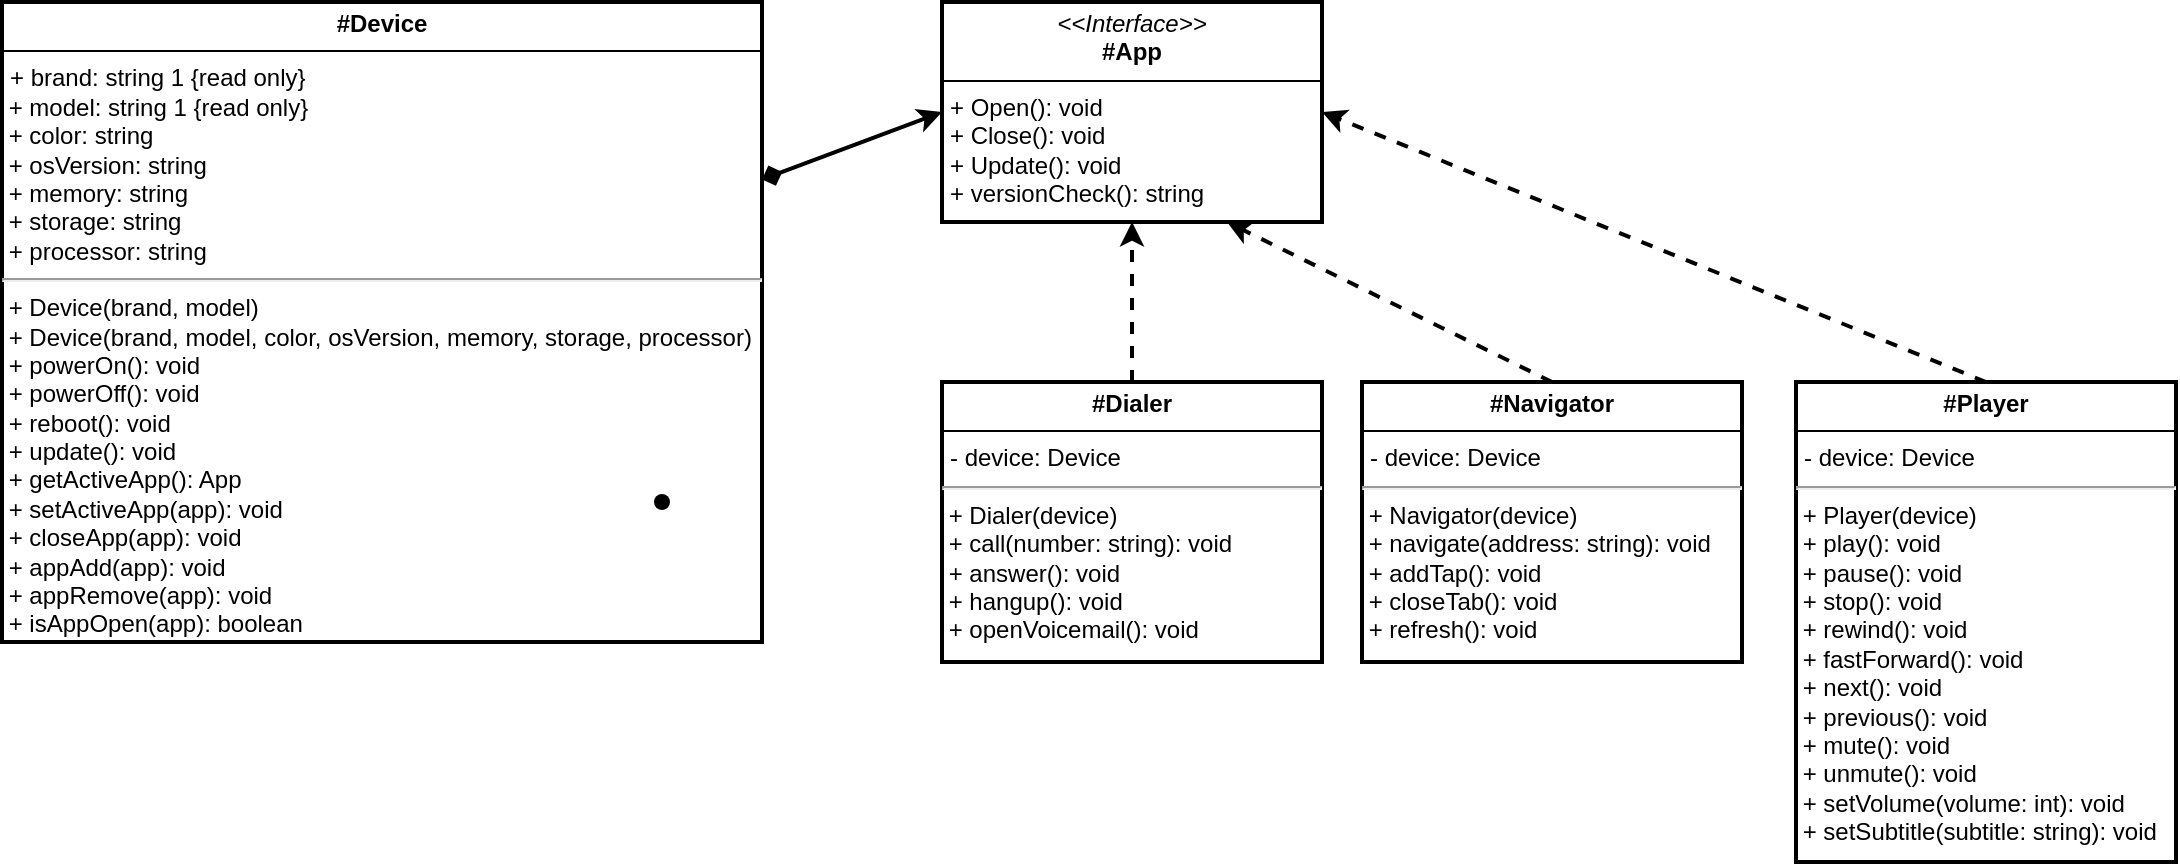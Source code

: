 <mxfile>
    <diagram id="qllMIklnIQD2eemIEGMC" name="Page-1">
        <mxGraphModel dx="904" dy="601" grid="1" gridSize="10" guides="1" tooltips="1" connect="1" arrows="1" fold="1" page="1" pageScale="1" pageWidth="850" pageHeight="1100" math="0" shadow="0">
            <root>
                <mxCell id="0"/>
                <mxCell id="1" parent="0"/>
                <mxCell id="75" style="edgeStyle=none;html=1;entryX=0;entryY=0.5;entryDx=0;entryDy=0;startArrow=diamond;startFill=1;strokeWidth=2;" parent="1" source="72" target="73" edge="1">
                    <mxGeometry relative="1" as="geometry"/>
                </mxCell>
                <mxCell id="72" value="&lt;p style=&quot;margin:0px;margin-top:4px;text-align:center;&quot;&gt;&lt;b&gt;&lt;font&gt;#Device&lt;/font&gt;&lt;/b&gt;&lt;/p&gt;&lt;hr size=&quot;1&quot; style=&quot;border-style:solid;&quot;&gt;&lt;p style=&quot;margin:0px;margin-left:4px;&quot;&gt;&lt;font&gt;+ brand: string 1 {read only}&lt;/font&gt;&lt;/p&gt;&lt;font&gt;&amp;nbsp;+&lt;font&gt;&amp;nbsp;model: string 1 {read only}&lt;/font&gt;&lt;/font&gt;&lt;div&gt;&lt;font&gt;&amp;nbsp;+ color: string&lt;/font&gt;&lt;br&gt;&lt;font&gt;&amp;nbsp;+ osVersion: string&lt;br&gt;&lt;/font&gt;&lt;font&gt;&amp;nbsp;+ memory: string&lt;/font&gt;&lt;br&gt;&lt;font&gt;&amp;nbsp;+ storage: string&lt;/font&gt;&lt;br&gt;&lt;font&gt;&amp;nbsp;+ processor: string&lt;/font&gt;&lt;hr&gt;&lt;font&gt;&amp;nbsp;+ Device(brand, model)&lt;/font&gt;&lt;br&gt;&lt;font&gt;&amp;nbsp;+ Device(brand, model, color, osVersion, memory, storage, processor)&lt;/font&gt;&lt;br&gt;&lt;font&gt;&amp;nbsp;+ powerOn(): void&lt;/font&gt;&lt;br&gt;&lt;font&gt;&amp;nbsp;+ powerOff(): void&lt;/font&gt;&lt;br&gt;&lt;font&gt;&amp;nbsp;+ reboot(): void&lt;/font&gt;&lt;/div&gt;&lt;div&gt;&lt;font&gt;&amp;nbsp;+ update(): void&lt;/font&gt;&lt;/div&gt;&lt;div&gt;&lt;font&gt;&amp;nbsp;+ getActiveApp(): App&lt;/font&gt;&lt;/div&gt;&lt;div&gt;&lt;font&gt;&amp;nbsp;+ setActiveApp(app): void&lt;/font&gt;&lt;/div&gt;&lt;div&gt;&lt;font&gt;&amp;nbsp;+ closeApp(app): void&lt;/font&gt;&lt;/div&gt;&lt;div&gt;&lt;font&gt;&amp;nbsp;+ appAdd(app): void&lt;/font&gt;&lt;/div&gt;&lt;div&gt;&lt;font&gt;&amp;nbsp;+ appRemove(app): void&lt;/font&gt;&lt;/div&gt;&lt;div&gt;&lt;font&gt;&amp;nbsp;+ isAppOpen(app): boolean&lt;/font&gt;&lt;/div&gt;" style="verticalAlign=top;align=left;overflow=fill;html=1;whiteSpace=wrap;strokeWidth=2;" parent="1" vertex="1">
                    <mxGeometry x="20" y="20" width="380" height="320" as="geometry"/>
                </mxCell>
                <mxCell id="83" value="" style="edgeStyle=none;html=1;entryX=0.5;entryY=1;entryDx=0;entryDy=0;exitX=0.5;exitY=0;exitDx=0;exitDy=0;strokeWidth=2;dashed=1;" edge="1" parent="1" source="82" target="73">
                    <mxGeometry relative="1" as="geometry">
                        <mxPoint x="490" y="160" as="sourcePoint"/>
                    </mxGeometry>
                </mxCell>
                <mxCell id="73" value="&lt;p style=&quot;margin:0px;margin-top:4px;text-align:center;&quot;&gt;&lt;i&gt;&amp;lt;&amp;lt;Interface&amp;gt;&amp;gt;&lt;/i&gt;&lt;br&gt;&lt;b&gt;#App&lt;/b&gt;&lt;/p&gt;&lt;hr size=&quot;1&quot; style=&quot;border-style:solid;&quot;&gt;&lt;p style=&quot;margin:0px;margin-left:4px;&quot;&gt;+ Open(): void&lt;br&gt;+ Close(): void&lt;/p&gt;&lt;p style=&quot;margin:0px;margin-left:4px;&quot;&gt;+ Update(): void&lt;/p&gt;&lt;p style=&quot;margin:0px;margin-left:4px;&quot;&gt;+ versionCheck(): string&lt;/p&gt;" style="verticalAlign=top;align=left;overflow=fill;html=1;whiteSpace=wrap;strokeWidth=2;" parent="1" vertex="1">
                    <mxGeometry x="490" y="20" width="190" height="110" as="geometry"/>
                </mxCell>
                <mxCell id="80" value="" style="shape=waypoint;sketch=0;size=6;pointerEvents=1;points=[];fillColor=default;resizable=0;rotatable=0;perimeter=centerPerimeter;snapToPoint=1;align=left;verticalAlign=top;strokeWidth=2;" vertex="1" parent="1">
                    <mxGeometry x="340" y="260" width="20" height="20" as="geometry"/>
                </mxCell>
                <mxCell id="82" value="&lt;p style=&quot;margin:0px;margin-top:4px;text-align:center;&quot;&gt;&lt;b&gt;#Dialer&lt;/b&gt;&lt;/p&gt;&lt;hr size=&quot;1&quot; style=&quot;border-style:solid;&quot;&gt;&lt;p style=&quot;margin:0px;margin-left:4px;&quot;&gt;- device: Device&lt;/p&gt;&lt;hr&gt;&amp;nbsp;+ Dialer(device)&lt;div&gt;&amp;nbsp;+ call(number: string): void&lt;/div&gt;&lt;div&gt;&amp;nbsp;+ answer(): void&lt;/div&gt;&lt;div&gt;&amp;nbsp;+ hangup(): void&lt;/div&gt;&lt;div&gt;&amp;nbsp;+ openVoicemail(): void&lt;/div&gt;" style="verticalAlign=top;align=left;overflow=fill;html=1;whiteSpace=wrap;strokeWidth=2;" vertex="1" parent="1">
                    <mxGeometry x="490" y="210" width="190" height="140" as="geometry"/>
                </mxCell>
                <mxCell id="89" value="" style="edgeStyle=none;html=1;entryX=0.75;entryY=1;entryDx=0;entryDy=0;exitX=0.5;exitY=0;exitDx=0;exitDy=0;strokeWidth=2;dashed=1;" edge="1" parent="1" source="90" target="73">
                    <mxGeometry relative="1" as="geometry">
                        <mxPoint x="700" y="160" as="sourcePoint"/>
                        <mxPoint x="795" y="130" as="targetPoint"/>
                    </mxGeometry>
                </mxCell>
                <mxCell id="90" value="&lt;p style=&quot;margin:0px;margin-top:4px;text-align:center;&quot;&gt;&lt;b&gt;#Navigator&lt;/b&gt;&lt;/p&gt;&lt;hr size=&quot;1&quot; style=&quot;border-style:solid;&quot;&gt;&lt;p style=&quot;margin:0px;margin-left:4px;&quot;&gt;- device: Device&lt;/p&gt;&lt;hr&gt;&amp;nbsp;+ Navigator(device)&lt;div&gt;&amp;nbsp;+ navigate(address: string): void&lt;/div&gt;&lt;div&gt;&amp;nbsp;+ addTap(): void&lt;/div&gt;&lt;div&gt;&amp;nbsp;+ closeTab(): void&lt;/div&gt;&lt;div&gt;&amp;nbsp;+ refresh(): void&lt;/div&gt;" style="verticalAlign=top;align=left;overflow=fill;html=1;whiteSpace=wrap;strokeWidth=2;" vertex="1" parent="1">
                    <mxGeometry x="700" y="210" width="190" height="140" as="geometry"/>
                </mxCell>
                <mxCell id="91" value="" style="edgeStyle=none;html=1;entryX=1;entryY=0.5;entryDx=0;entryDy=0;exitX=0.5;exitY=0;exitDx=0;exitDy=0;strokeWidth=2;dashed=1;" edge="1" parent="1" source="92" target="73">
                    <mxGeometry relative="1" as="geometry">
                        <mxPoint x="917" y="160" as="sourcePoint"/>
                        <mxPoint x="850" y="130" as="targetPoint"/>
                    </mxGeometry>
                </mxCell>
                <mxCell id="92" value="&lt;p style=&quot;margin:0px;margin-top:4px;text-align:center;&quot;&gt;&lt;b&gt;#Player&lt;/b&gt;&lt;/p&gt;&lt;hr size=&quot;1&quot; style=&quot;border-style:solid;&quot;&gt;&lt;p style=&quot;margin:0px;margin-left:4px;&quot;&gt;- device: Device&lt;/p&gt;&lt;hr&gt;&amp;nbsp;+ Player(device)&lt;div&gt;&amp;nbsp;+ play(): void&lt;/div&gt;&lt;div&gt;&amp;nbsp;+ pause(): void&lt;/div&gt;&lt;div&gt;&amp;nbsp;+ stop(): void&lt;/div&gt;&lt;div&gt;&amp;nbsp;+ rewind(): void&lt;/div&gt;&lt;div&gt;&amp;nbsp;+ fastForward(): void&lt;/div&gt;&lt;div&gt;&amp;nbsp;+ next(): void&lt;/div&gt;&lt;div&gt;&amp;nbsp;+ previous(): void&lt;/div&gt;&lt;div&gt;&amp;nbsp;+ mute(): void&lt;/div&gt;&lt;div&gt;&amp;nbsp;+ unmute(): void&lt;/div&gt;&lt;div&gt;&amp;nbsp;+ setVolume(volume: int): void&lt;/div&gt;&lt;div&gt;&amp;nbsp;+ setSubtitle(subtitle: string): void&lt;/div&gt;" style="verticalAlign=top;align=left;overflow=fill;html=1;whiteSpace=wrap;strokeWidth=2;" vertex="1" parent="1">
                    <mxGeometry x="917" y="210" width="190" height="240" as="geometry"/>
                </mxCell>
            </root>
        </mxGraphModel>
    </diagram>
</mxfile>